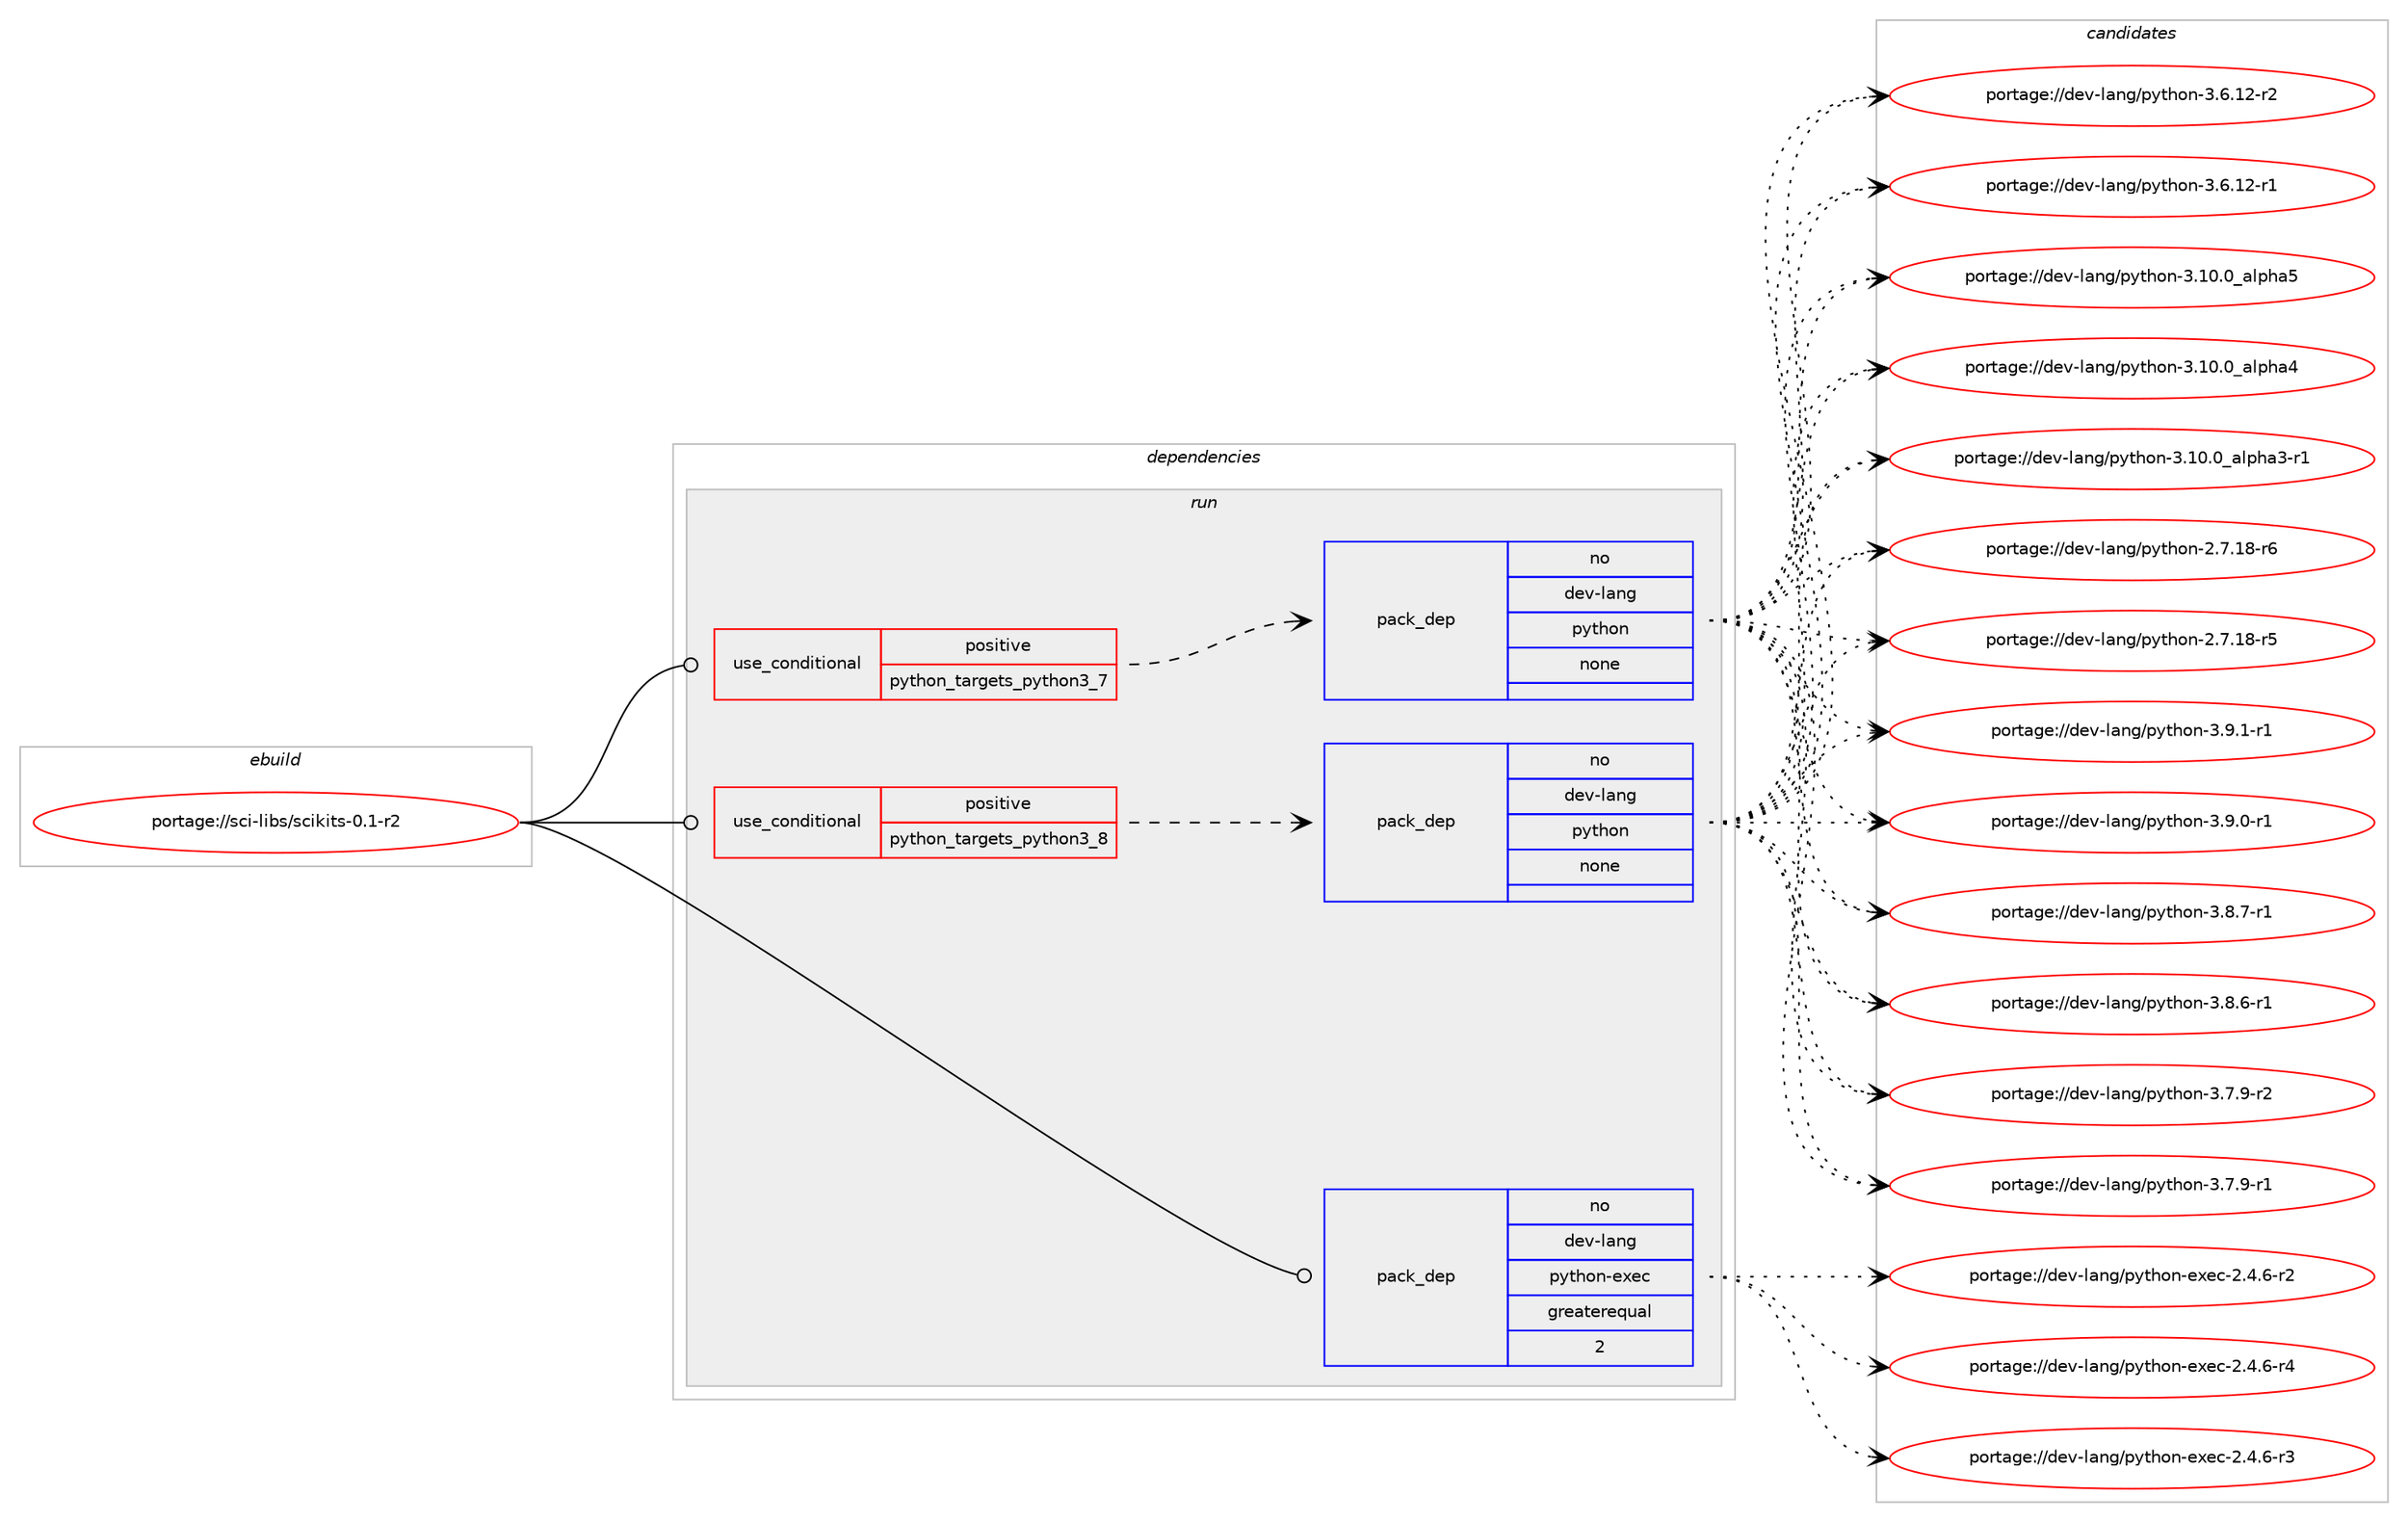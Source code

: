 digraph prolog {

# *************
# Graph options
# *************

newrank=true;
concentrate=true;
compound=true;
graph [rankdir=LR,fontname=Helvetica,fontsize=10,ranksep=1.5];#, ranksep=2.5, nodesep=0.2];
edge  [arrowhead=vee];
node  [fontname=Helvetica,fontsize=10];

# **********
# The ebuild
# **********

subgraph cluster_leftcol {
color=gray;
rank=same;
label=<<i>ebuild</i>>;
id [label="portage://sci-libs/scikits-0.1-r2", color=red, width=4, href="../sci-libs/scikits-0.1-r2.svg"];
}

# ****************
# The dependencies
# ****************

subgraph cluster_midcol {
color=gray;
label=<<i>dependencies</i>>;
subgraph cluster_compile {
fillcolor="#eeeeee";
style=filled;
label=<<i>compile</i>>;
}
subgraph cluster_compileandrun {
fillcolor="#eeeeee";
style=filled;
label=<<i>compile and run</i>>;
}
subgraph cluster_run {
fillcolor="#eeeeee";
style=filled;
label=<<i>run</i>>;
subgraph cond4031 {
dependency12923 [label=<<TABLE BORDER="0" CELLBORDER="1" CELLSPACING="0" CELLPADDING="4"><TR><TD ROWSPAN="3" CELLPADDING="10">use_conditional</TD></TR><TR><TD>positive</TD></TR><TR><TD>python_targets_python3_7</TD></TR></TABLE>>, shape=none, color=red];
subgraph pack8773 {
dependency12924 [label=<<TABLE BORDER="0" CELLBORDER="1" CELLSPACING="0" CELLPADDING="4" WIDTH="220"><TR><TD ROWSPAN="6" CELLPADDING="30">pack_dep</TD></TR><TR><TD WIDTH="110">no</TD></TR><TR><TD>dev-lang</TD></TR><TR><TD>python</TD></TR><TR><TD>none</TD></TR><TR><TD></TD></TR></TABLE>>, shape=none, color=blue];
}
dependency12923:e -> dependency12924:w [weight=20,style="dashed",arrowhead="vee"];
}
id:e -> dependency12923:w [weight=20,style="solid",arrowhead="odot"];
subgraph cond4032 {
dependency12925 [label=<<TABLE BORDER="0" CELLBORDER="1" CELLSPACING="0" CELLPADDING="4"><TR><TD ROWSPAN="3" CELLPADDING="10">use_conditional</TD></TR><TR><TD>positive</TD></TR><TR><TD>python_targets_python3_8</TD></TR></TABLE>>, shape=none, color=red];
subgraph pack8774 {
dependency12926 [label=<<TABLE BORDER="0" CELLBORDER="1" CELLSPACING="0" CELLPADDING="4" WIDTH="220"><TR><TD ROWSPAN="6" CELLPADDING="30">pack_dep</TD></TR><TR><TD WIDTH="110">no</TD></TR><TR><TD>dev-lang</TD></TR><TR><TD>python</TD></TR><TR><TD>none</TD></TR><TR><TD></TD></TR></TABLE>>, shape=none, color=blue];
}
dependency12925:e -> dependency12926:w [weight=20,style="dashed",arrowhead="vee"];
}
id:e -> dependency12925:w [weight=20,style="solid",arrowhead="odot"];
subgraph pack8775 {
dependency12927 [label=<<TABLE BORDER="0" CELLBORDER="1" CELLSPACING="0" CELLPADDING="4" WIDTH="220"><TR><TD ROWSPAN="6" CELLPADDING="30">pack_dep</TD></TR><TR><TD WIDTH="110">no</TD></TR><TR><TD>dev-lang</TD></TR><TR><TD>python-exec</TD></TR><TR><TD>greaterequal</TD></TR><TR><TD>2</TD></TR></TABLE>>, shape=none, color=blue];
}
id:e -> dependency12927:w [weight=20,style="solid",arrowhead="odot"];
}
}

# **************
# The candidates
# **************

subgraph cluster_choices {
rank=same;
color=gray;
label=<<i>candidates</i>>;

subgraph choice8773 {
color=black;
nodesep=1;
choice1001011184510897110103471121211161041111104551465746494511449 [label="portage://dev-lang/python-3.9.1-r1", color=red, width=4,href="../dev-lang/python-3.9.1-r1.svg"];
choice1001011184510897110103471121211161041111104551465746484511449 [label="portage://dev-lang/python-3.9.0-r1", color=red, width=4,href="../dev-lang/python-3.9.0-r1.svg"];
choice1001011184510897110103471121211161041111104551465646554511449 [label="portage://dev-lang/python-3.8.7-r1", color=red, width=4,href="../dev-lang/python-3.8.7-r1.svg"];
choice1001011184510897110103471121211161041111104551465646544511449 [label="portage://dev-lang/python-3.8.6-r1", color=red, width=4,href="../dev-lang/python-3.8.6-r1.svg"];
choice1001011184510897110103471121211161041111104551465546574511450 [label="portage://dev-lang/python-3.7.9-r2", color=red, width=4,href="../dev-lang/python-3.7.9-r2.svg"];
choice1001011184510897110103471121211161041111104551465546574511449 [label="portage://dev-lang/python-3.7.9-r1", color=red, width=4,href="../dev-lang/python-3.7.9-r1.svg"];
choice100101118451089711010347112121116104111110455146544649504511450 [label="portage://dev-lang/python-3.6.12-r2", color=red, width=4,href="../dev-lang/python-3.6.12-r2.svg"];
choice100101118451089711010347112121116104111110455146544649504511449 [label="portage://dev-lang/python-3.6.12-r1", color=red, width=4,href="../dev-lang/python-3.6.12-r1.svg"];
choice1001011184510897110103471121211161041111104551464948464895971081121049753 [label="portage://dev-lang/python-3.10.0_alpha5", color=red, width=4,href="../dev-lang/python-3.10.0_alpha5.svg"];
choice1001011184510897110103471121211161041111104551464948464895971081121049752 [label="portage://dev-lang/python-3.10.0_alpha4", color=red, width=4,href="../dev-lang/python-3.10.0_alpha4.svg"];
choice10010111845108971101034711212111610411111045514649484648959710811210497514511449 [label="portage://dev-lang/python-3.10.0_alpha3-r1", color=red, width=4,href="../dev-lang/python-3.10.0_alpha3-r1.svg"];
choice100101118451089711010347112121116104111110455046554649564511454 [label="portage://dev-lang/python-2.7.18-r6", color=red, width=4,href="../dev-lang/python-2.7.18-r6.svg"];
choice100101118451089711010347112121116104111110455046554649564511453 [label="portage://dev-lang/python-2.7.18-r5", color=red, width=4,href="../dev-lang/python-2.7.18-r5.svg"];
dependency12924:e -> choice1001011184510897110103471121211161041111104551465746494511449:w [style=dotted,weight="100"];
dependency12924:e -> choice1001011184510897110103471121211161041111104551465746484511449:w [style=dotted,weight="100"];
dependency12924:e -> choice1001011184510897110103471121211161041111104551465646554511449:w [style=dotted,weight="100"];
dependency12924:e -> choice1001011184510897110103471121211161041111104551465646544511449:w [style=dotted,weight="100"];
dependency12924:e -> choice1001011184510897110103471121211161041111104551465546574511450:w [style=dotted,weight="100"];
dependency12924:e -> choice1001011184510897110103471121211161041111104551465546574511449:w [style=dotted,weight="100"];
dependency12924:e -> choice100101118451089711010347112121116104111110455146544649504511450:w [style=dotted,weight="100"];
dependency12924:e -> choice100101118451089711010347112121116104111110455146544649504511449:w [style=dotted,weight="100"];
dependency12924:e -> choice1001011184510897110103471121211161041111104551464948464895971081121049753:w [style=dotted,weight="100"];
dependency12924:e -> choice1001011184510897110103471121211161041111104551464948464895971081121049752:w [style=dotted,weight="100"];
dependency12924:e -> choice10010111845108971101034711212111610411111045514649484648959710811210497514511449:w [style=dotted,weight="100"];
dependency12924:e -> choice100101118451089711010347112121116104111110455046554649564511454:w [style=dotted,weight="100"];
dependency12924:e -> choice100101118451089711010347112121116104111110455046554649564511453:w [style=dotted,weight="100"];
}
subgraph choice8774 {
color=black;
nodesep=1;
choice1001011184510897110103471121211161041111104551465746494511449 [label="portage://dev-lang/python-3.9.1-r1", color=red, width=4,href="../dev-lang/python-3.9.1-r1.svg"];
choice1001011184510897110103471121211161041111104551465746484511449 [label="portage://dev-lang/python-3.9.0-r1", color=red, width=4,href="../dev-lang/python-3.9.0-r1.svg"];
choice1001011184510897110103471121211161041111104551465646554511449 [label="portage://dev-lang/python-3.8.7-r1", color=red, width=4,href="../dev-lang/python-3.8.7-r1.svg"];
choice1001011184510897110103471121211161041111104551465646544511449 [label="portage://dev-lang/python-3.8.6-r1", color=red, width=4,href="../dev-lang/python-3.8.6-r1.svg"];
choice1001011184510897110103471121211161041111104551465546574511450 [label="portage://dev-lang/python-3.7.9-r2", color=red, width=4,href="../dev-lang/python-3.7.9-r2.svg"];
choice1001011184510897110103471121211161041111104551465546574511449 [label="portage://dev-lang/python-3.7.9-r1", color=red, width=4,href="../dev-lang/python-3.7.9-r1.svg"];
choice100101118451089711010347112121116104111110455146544649504511450 [label="portage://dev-lang/python-3.6.12-r2", color=red, width=4,href="../dev-lang/python-3.6.12-r2.svg"];
choice100101118451089711010347112121116104111110455146544649504511449 [label="portage://dev-lang/python-3.6.12-r1", color=red, width=4,href="../dev-lang/python-3.6.12-r1.svg"];
choice1001011184510897110103471121211161041111104551464948464895971081121049753 [label="portage://dev-lang/python-3.10.0_alpha5", color=red, width=4,href="../dev-lang/python-3.10.0_alpha5.svg"];
choice1001011184510897110103471121211161041111104551464948464895971081121049752 [label="portage://dev-lang/python-3.10.0_alpha4", color=red, width=4,href="../dev-lang/python-3.10.0_alpha4.svg"];
choice10010111845108971101034711212111610411111045514649484648959710811210497514511449 [label="portage://dev-lang/python-3.10.0_alpha3-r1", color=red, width=4,href="../dev-lang/python-3.10.0_alpha3-r1.svg"];
choice100101118451089711010347112121116104111110455046554649564511454 [label="portage://dev-lang/python-2.7.18-r6", color=red, width=4,href="../dev-lang/python-2.7.18-r6.svg"];
choice100101118451089711010347112121116104111110455046554649564511453 [label="portage://dev-lang/python-2.7.18-r5", color=red, width=4,href="../dev-lang/python-2.7.18-r5.svg"];
dependency12926:e -> choice1001011184510897110103471121211161041111104551465746494511449:w [style=dotted,weight="100"];
dependency12926:e -> choice1001011184510897110103471121211161041111104551465746484511449:w [style=dotted,weight="100"];
dependency12926:e -> choice1001011184510897110103471121211161041111104551465646554511449:w [style=dotted,weight="100"];
dependency12926:e -> choice1001011184510897110103471121211161041111104551465646544511449:w [style=dotted,weight="100"];
dependency12926:e -> choice1001011184510897110103471121211161041111104551465546574511450:w [style=dotted,weight="100"];
dependency12926:e -> choice1001011184510897110103471121211161041111104551465546574511449:w [style=dotted,weight="100"];
dependency12926:e -> choice100101118451089711010347112121116104111110455146544649504511450:w [style=dotted,weight="100"];
dependency12926:e -> choice100101118451089711010347112121116104111110455146544649504511449:w [style=dotted,weight="100"];
dependency12926:e -> choice1001011184510897110103471121211161041111104551464948464895971081121049753:w [style=dotted,weight="100"];
dependency12926:e -> choice1001011184510897110103471121211161041111104551464948464895971081121049752:w [style=dotted,weight="100"];
dependency12926:e -> choice10010111845108971101034711212111610411111045514649484648959710811210497514511449:w [style=dotted,weight="100"];
dependency12926:e -> choice100101118451089711010347112121116104111110455046554649564511454:w [style=dotted,weight="100"];
dependency12926:e -> choice100101118451089711010347112121116104111110455046554649564511453:w [style=dotted,weight="100"];
}
subgraph choice8775 {
color=black;
nodesep=1;
choice10010111845108971101034711212111610411111045101120101994550465246544511452 [label="portage://dev-lang/python-exec-2.4.6-r4", color=red, width=4,href="../dev-lang/python-exec-2.4.6-r4.svg"];
choice10010111845108971101034711212111610411111045101120101994550465246544511451 [label="portage://dev-lang/python-exec-2.4.6-r3", color=red, width=4,href="../dev-lang/python-exec-2.4.6-r3.svg"];
choice10010111845108971101034711212111610411111045101120101994550465246544511450 [label="portage://dev-lang/python-exec-2.4.6-r2", color=red, width=4,href="../dev-lang/python-exec-2.4.6-r2.svg"];
dependency12927:e -> choice10010111845108971101034711212111610411111045101120101994550465246544511452:w [style=dotted,weight="100"];
dependency12927:e -> choice10010111845108971101034711212111610411111045101120101994550465246544511451:w [style=dotted,weight="100"];
dependency12927:e -> choice10010111845108971101034711212111610411111045101120101994550465246544511450:w [style=dotted,weight="100"];
}
}

}
